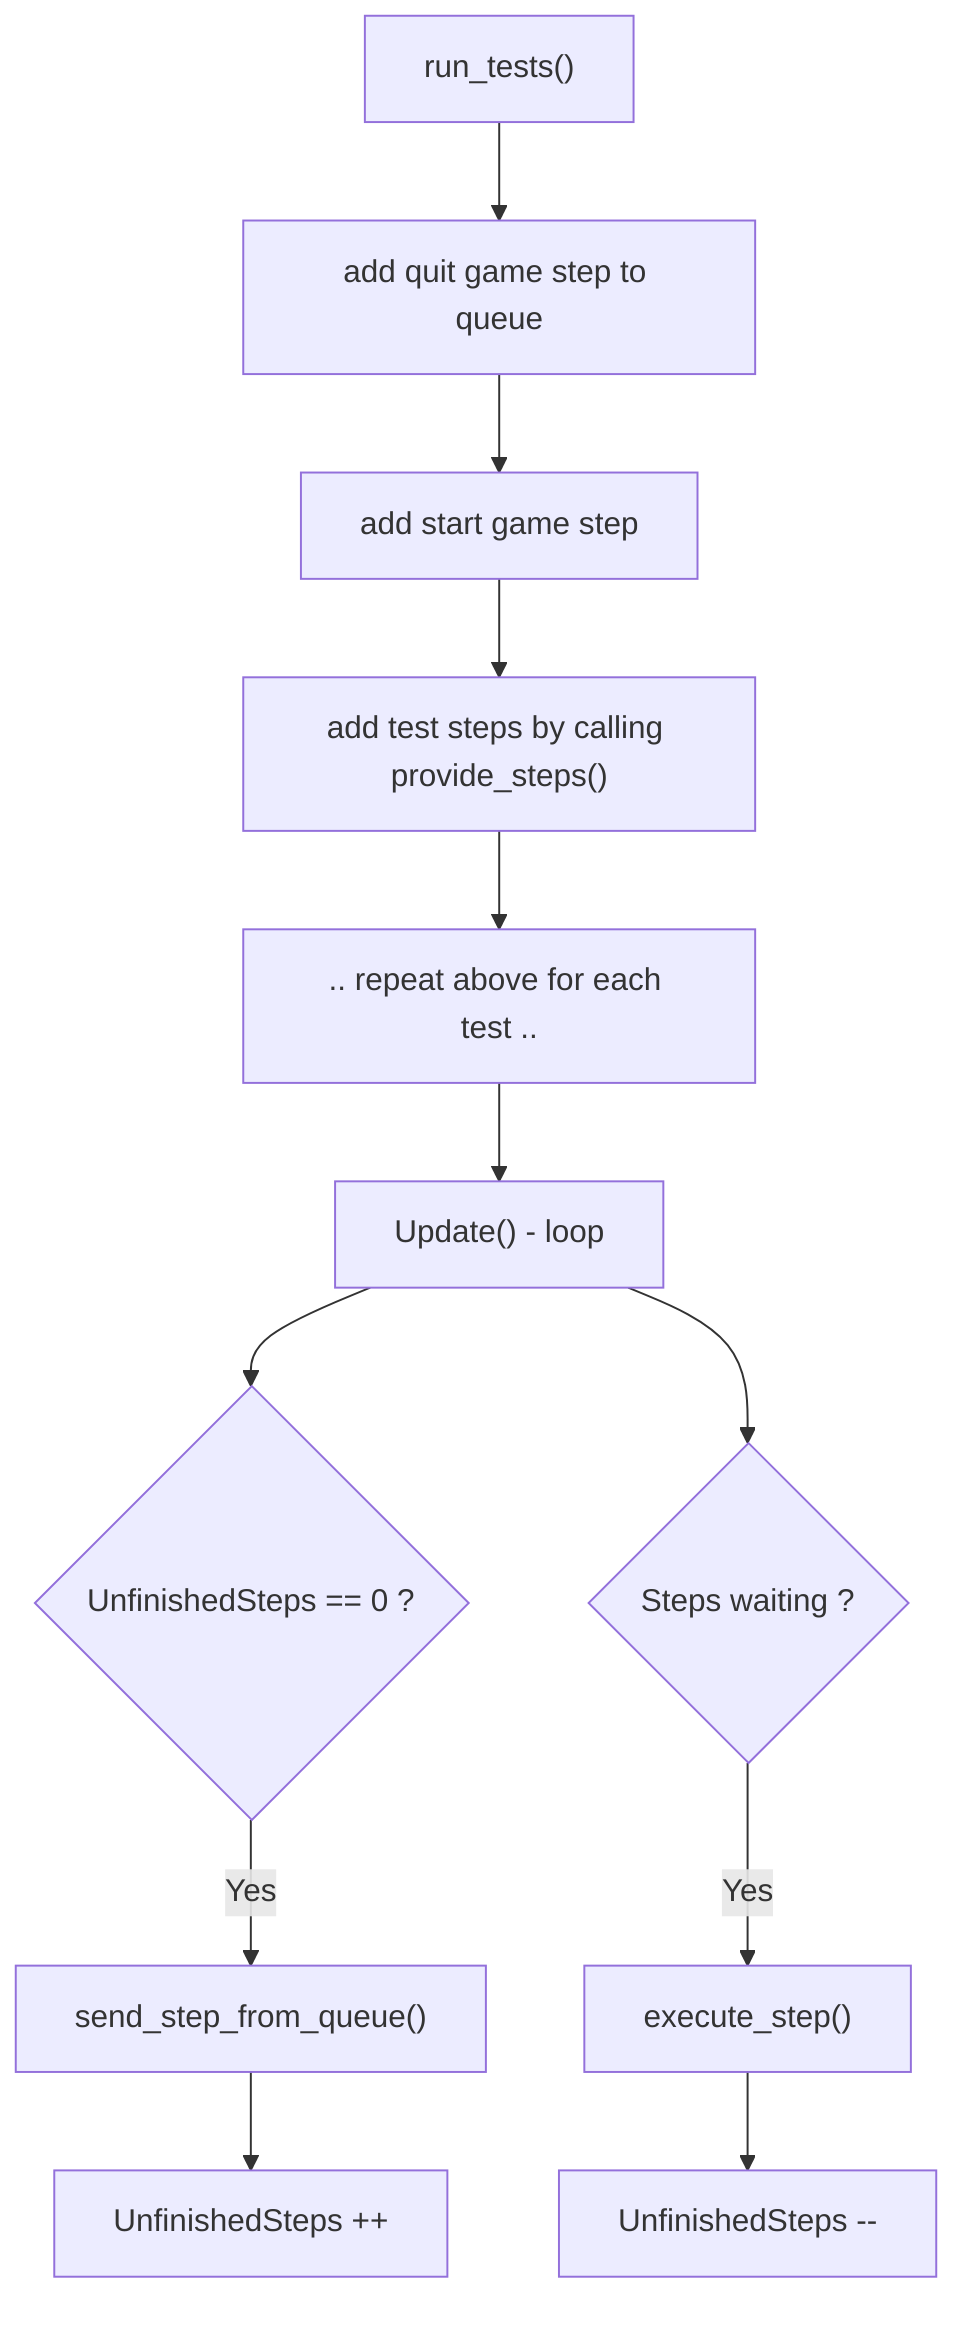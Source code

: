 flowchart TD
    Run["run_tests()"]
    Start["add start game step"]
    AddMovement["add test steps by calling provide_steps()"]
    Quit["add quit game step to queue"]
    Repeat[".. repeat above for each test .."]
    UnfinishedSteps{"UnfinishedSteps == 0 ?"}
    Send["send_step_from_queue()"]
    Update["Update() - loop"]
    IncreaseWaiting["UnfinishedSteps ++"]
    DecreaseWaiting["UnfinishedSteps --"]
    ExecuteStep["execute_step()"]
    StepsWaiting{"Steps  waiting ?"}

    Run --> Quit --> Start --> AddMovement --> Repeat --> Update
    Update --> UnfinishedSteps
    Update --> StepsWaiting -- Yes--> ExecuteStep --> DecreaseWaiting

    UnfinishedSteps -- Yes -->   Send --> IncreaseWaiting